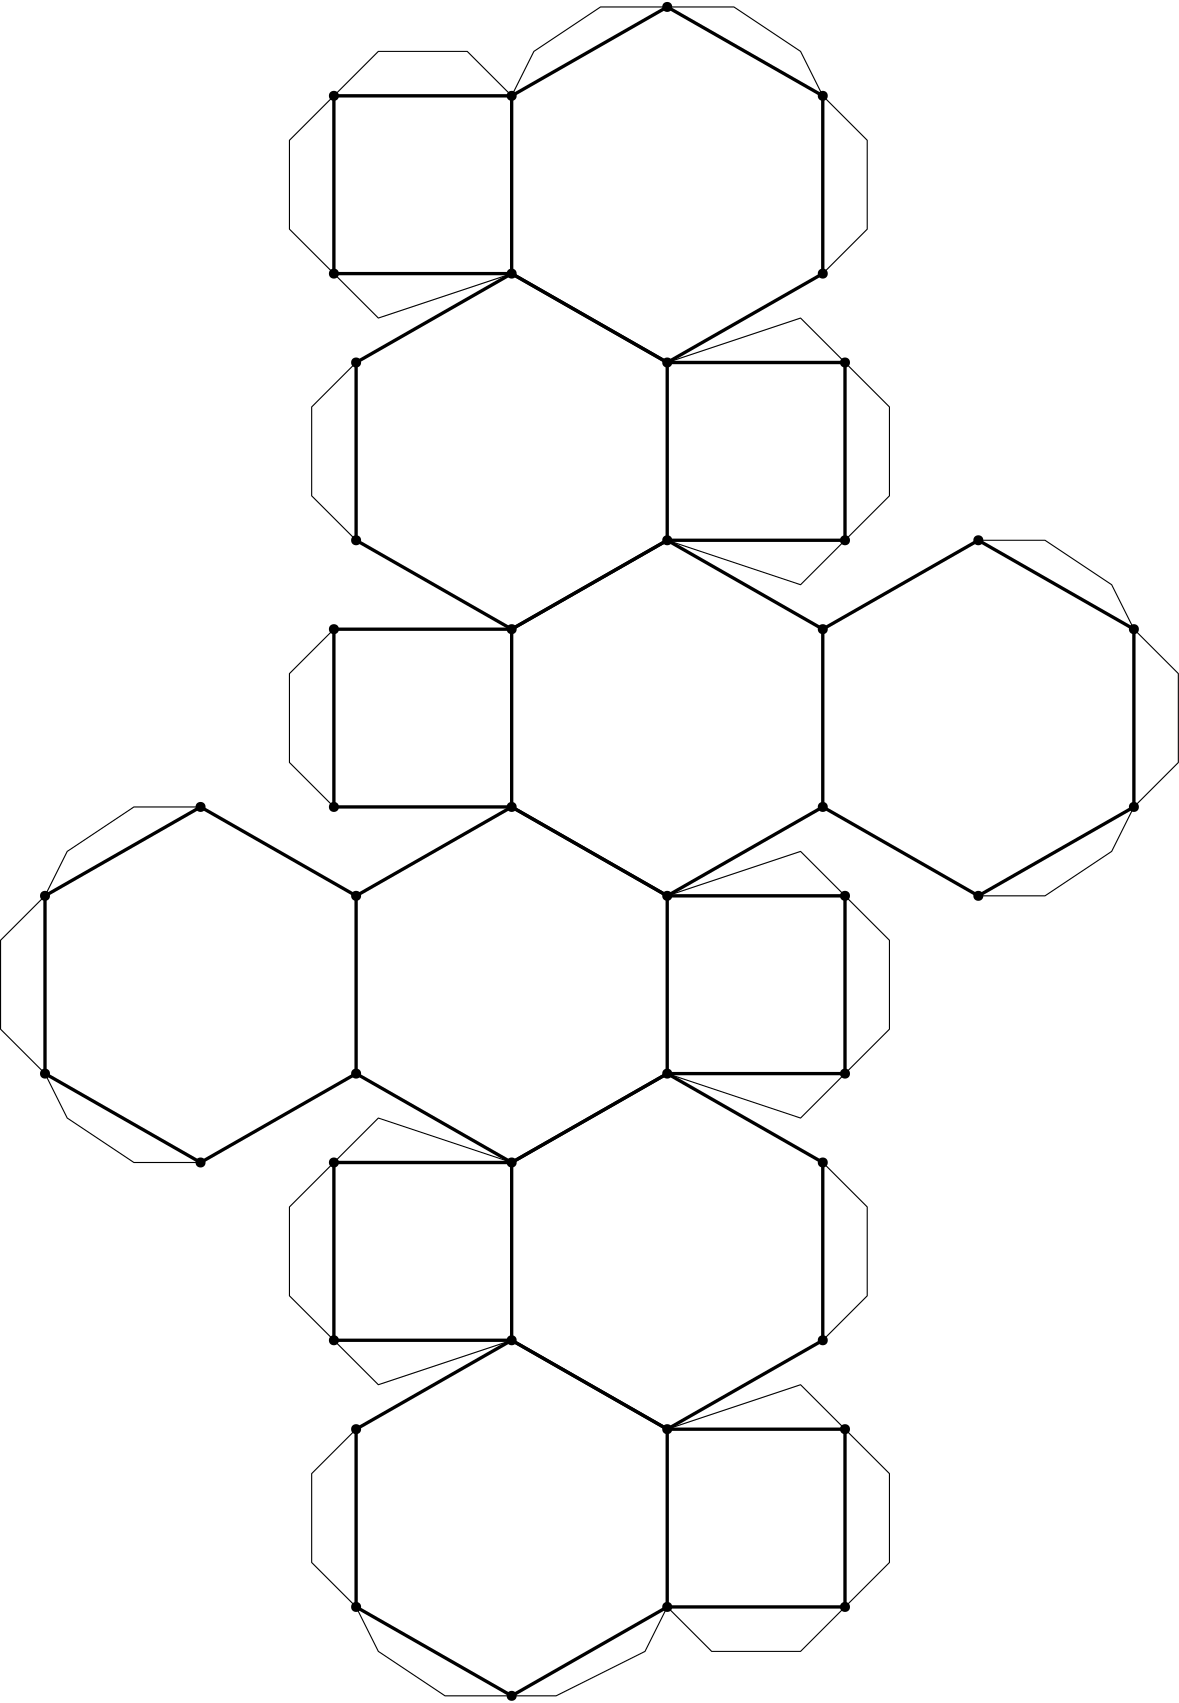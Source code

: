 <?xml version="1.0"?>
<!DOCTYPE ipe SYSTEM "ipe.dtd">
<ipe version="70005" creator="Ipe 7.1.3">
<info created="D:20131125225744" modified="D:20131125233611"/>
<ipestyle name="basic">
<symbol name="arrow/arc(spx)">
<path stroke="sym-stroke" fill="sym-stroke" pen="sym-pen">
0 0 m
-1 0.333 l
-1 -0.333 l
h
</path>
</symbol>
<symbol name="arrow/farc(spx)">
<path stroke="sym-stroke" fill="white" pen="sym-pen">
0 0 m
-1 0.333 l
-1 -0.333 l
h
</path>
</symbol>
<symbol name="mark/circle(sx)" transformations="translations">
<path fill="sym-stroke">
0.6 0 0 0.6 0 0 e
0.4 0 0 0.4 0 0 e
</path>
</symbol>
<symbol name="mark/disk(sx)" transformations="translations">
<path fill="sym-stroke">
0.6 0 0 0.6 0 0 e
</path>
</symbol>
<symbol name="mark/fdisk(sfx)" transformations="translations">
<group>
<path fill="sym-fill">
0.5 0 0 0.5 0 0 e
</path>
<path fill="sym-stroke" fillrule="eofill">
0.6 0 0 0.6 0 0 e
0.4 0 0 0.4 0 0 e
</path>
</group>
</symbol>
<symbol name="mark/box(sx)" transformations="translations">
<path fill="sym-stroke" fillrule="eofill">
-0.6 -0.6 m
0.6 -0.6 l
0.6 0.6 l
-0.6 0.6 l
h
-0.4 -0.4 m
0.4 -0.4 l
0.4 0.4 l
-0.4 0.4 l
h
</path>
</symbol>
<symbol name="mark/square(sx)" transformations="translations">
<path fill="sym-stroke">
-0.6 -0.6 m
0.6 -0.6 l
0.6 0.6 l
-0.6 0.6 l
h
</path>
</symbol>
<symbol name="mark/fsquare(sfx)" transformations="translations">
<group>
<path fill="sym-fill">
-0.5 -0.5 m
0.5 -0.5 l
0.5 0.5 l
-0.5 0.5 l
h
</path>
<path fill="sym-stroke" fillrule="eofill">
-0.6 -0.6 m
0.6 -0.6 l
0.6 0.6 l
-0.6 0.6 l
h
-0.4 -0.4 m
0.4 -0.4 l
0.4 0.4 l
-0.4 0.4 l
h
</path>
</group>
</symbol>
<symbol name="mark/cross(sx)" transformations="translations">
<group>
<path fill="sym-stroke">
-0.43 -0.57 m
0.57 0.43 l
0.43 0.57 l
-0.57 -0.43 l
h
</path>
<path fill="sym-stroke">
-0.43 0.57 m
0.57 -0.43 l
0.43 -0.57 l
-0.57 0.43 l
h
</path>
</group>
</symbol>
<symbol name="arrow/fnormal(spx)">
<path stroke="sym-stroke" fill="white" pen="sym-pen">
0 0 m
-1 0.333 l
-1 -0.333 l
h
</path>
</symbol>
<symbol name="arrow/pointed(spx)">
<path stroke="sym-stroke" fill="sym-stroke" pen="sym-pen">
0 0 m
-1 0.333 l
-0.8 0 l
-1 -0.333 l
h
</path>
</symbol>
<symbol name="arrow/fpointed(spx)">
<path stroke="sym-stroke" fill="white" pen="sym-pen">
0 0 m
-1 0.333 l
-0.8 0 l
-1 -0.333 l
h
</path>
</symbol>
<symbol name="arrow/linear(spx)">
<path stroke="sym-stroke" pen="sym-pen">
-1 0.333 m
0 0 l
-1 -0.333 l
</path>
</symbol>
<symbol name="arrow/fdouble(spx)">
<path stroke="sym-stroke" fill="white" pen="sym-pen">
0 0 m
-1 0.333 l
-1 -0.333 l
h
-1 0 m
-2 0.333 l
-2 -0.333 l
h
</path>
</symbol>
<symbol name="arrow/double(spx)">
<path stroke="sym-stroke" fill="sym-stroke" pen="sym-pen">
0 0 m
-1 0.333 l
-1 -0.333 l
h
-1 0 m
-2 0.333 l
-2 -0.333 l
h
</path>
</symbol>
<pen name="heavier" value="0.8"/>
<pen name="fat" value="1.2"/>
<pen name="ultrafat" value="2"/>
<symbolsize name="large" value="5"/>
<symbolsize name="small" value="2"/>
<symbolsize name="tiny" value="1.1"/>
<arrowsize name="large" value="10"/>
<arrowsize name="small" value="5"/>
<arrowsize name="tiny" value="3"/>
<color name="red" value="1 0 0"/>
<color name="green" value="0 1 0"/>
<color name="blue" value="0 0 1"/>
<color name="yellow" value="1 1 0"/>
<color name="orange" value="1 0.647 0"/>
<color name="gold" value="1 0.843 0"/>
<color name="purple" value="0.627 0.125 0.941"/>
<color name="gray" value="0.745"/>
<color name="brown" value="0.647 0.165 0.165"/>
<color name="navy" value="0 0 0.502"/>
<color name="pink" value="1 0.753 0.796"/>
<color name="seagreen" value="0.18 0.545 0.341"/>
<color name="turquoise" value="0.251 0.878 0.816"/>
<color name="violet" value="0.933 0.51 0.933"/>
<color name="darkblue" value="0 0 0.545"/>
<color name="darkcyan" value="0 0.545 0.545"/>
<color name="darkgray" value="0.663"/>
<color name="darkgreen" value="0 0.392 0"/>
<color name="darkmagenta" value="0.545 0 0.545"/>
<color name="darkorange" value="1 0.549 0"/>
<color name="darkred" value="0.545 0 0"/>
<color name="lightblue" value="0.678 0.847 0.902"/>
<color name="lightcyan" value="0.878 1 1"/>
<color name="lightgray" value="0.827"/>
<color name="lightgreen" value="0.565 0.933 0.565"/>
<color name="lightyellow" value="1 1 0.878"/>
<dashstyle name="dashed" value="[4] 0"/>
<dashstyle name="dotted" value="[1 3] 0"/>
<dashstyle name="dash dotted" value="[4 2 1 2] 0"/>
<dashstyle name="dash dot dotted" value="[4 2 1 2 1 2] 0"/>
<textsize name="large" value="\large"/>
<textsize name="Large" value="\Large"/>
<textsize name="LARGE" value="\LARGE"/>
<textsize name="huge" value="\huge"/>
<textsize name="Huge" value="\Huge"/>
<textsize name="small" value="\small"/>
<textsize name="footnote" value="\footnotesize"/>
<textsize name="tiny" value="\tiny"/>
<textstyle name="center" begin="\begin{center}" end="\end{center}"/>
<textstyle name="itemize" begin="\begin{itemize}" end="\end{itemize}"/>
<textstyle name="item" begin="\begin{itemize}\item{}" end="\end{itemize}"/>
<gridsize name="4 pts" value="4"/>
<gridsize name="8 pts (~3 mm)" value="8"/>
<gridsize name="16 pts (~6 mm)" value="16"/>
<gridsize name="32 pts (~12 mm)" value="32"/>
<gridsize name="10 pts (~3.5 mm)" value="10"/>
<gridsize name="20 pts (~7 mm)" value="20"/>
<gridsize name="14 pts (~5 mm)" value="14"/>
<gridsize name="28 pts (~10 mm)" value="28"/>
<gridsize name="56 pts (~20 mm)" value="56"/>
<anglesize name="90 deg" value="90"/>
<anglesize name="60 deg" value="60"/>
<anglesize name="45 deg" value="45"/>
<anglesize name="30 deg" value="30"/>
<anglesize name="22.5 deg" value="22.5"/>
<tiling name="falling" angle="-60" step="4" width="1"/>
<tiling name="rising" angle="30" step="4" width="1"/>
</ipestyle>
<page>
<layer name="alpha"/>
<view layers="alpha" active="alpha"/>
<use layer="alpha" name="mark/disk(sx)" pos="248 800" size="normal" stroke="black"/>
<use name="mark/disk(sx)" pos="304 768" size="normal" stroke="black"/>
<use name="mark/disk(sx)" pos="304 704" size="normal" stroke="black"/>
<use name="mark/disk(sx)" pos="248 672" size="normal" stroke="black"/>
<use name="mark/disk(sx)" pos="192 704" size="normal" stroke="black"/>
<use name="mark/disk(sx)" pos="192 768" size="normal" stroke="black"/>
<use name="mark/disk(sx)" pos="128 768" size="normal" stroke="black"/>
<use name="mark/disk(sx)" pos="128 704" size="normal" stroke="black"/>
<use name="mark/disk(sx)" pos="136 672" size="normal" stroke="black"/>
<use name="mark/disk(sx)" pos="136 608" size="normal" stroke="black"/>
<use name="mark/disk(sx)" pos="312 672" size="normal" stroke="black"/>
<use name="mark/disk(sx)" pos="312 608" size="normal" stroke="black"/>
<use name="mark/disk(sx)" pos="248 608" size="normal" stroke="black"/>
<use name="mark/disk(sx)" pos="192 576" size="normal" stroke="black"/>
<use name="mark/disk(sx)" pos="128 576" size="normal" stroke="black"/>
<use name="mark/disk(sx)" pos="128 512" size="normal" stroke="black"/>
<use name="mark/disk(sx)" pos="192 512" size="normal" stroke="black"/>
<use name="mark/disk(sx)" pos="304 576" size="normal" stroke="black"/>
<use name="mark/disk(sx)" pos="304 512" size="normal" stroke="black"/>
<use name="mark/disk(sx)" pos="248 480" size="normal" stroke="black"/>
<use name="mark/disk(sx)" pos="360 608" size="normal" stroke="black"/>
<use name="mark/disk(sx)" pos="416 576" size="normal" stroke="black"/>
<use name="mark/disk(sx)" pos="416 512" size="normal" stroke="black"/>
<use name="mark/disk(sx)" pos="360 480" size="normal" stroke="black"/>
<use name="mark/disk(sx)" pos="312 480" size="normal" stroke="black"/>
<use name="mark/disk(sx)" pos="136 480" size="normal" stroke="black"/>
<use name="mark/disk(sx)" pos="80 512" size="normal" stroke="black"/>
<use name="mark/disk(sx)" pos="24 480" size="normal" stroke="black"/>
<use name="mark/disk(sx)" pos="24 416" size="normal" stroke="black"/>
<use name="mark/disk(sx)" pos="80 384" size="normal" stroke="black"/>
<use name="mark/disk(sx)" pos="136 416" size="normal" stroke="black"/>
<use name="mark/disk(sx)" pos="192 384" size="normal" stroke="black"/>
<use name="mark/disk(sx)" pos="248 416" size="normal" stroke="black"/>
<use name="mark/disk(sx)" pos="304 384" size="normal" stroke="black"/>
<use name="mark/disk(sx)" pos="304 320" size="normal" stroke="black"/>
<use name="mark/disk(sx)" pos="248 288" size="normal" stroke="black"/>
<use name="mark/disk(sx)" pos="192 320" size="normal" stroke="black"/>
<use name="mark/disk(sx)" pos="128 320" size="normal" stroke="black"/>
<use name="mark/disk(sx)" pos="128 384" size="normal" stroke="black"/>
<use name="mark/disk(sx)" pos="136 288" size="normal" stroke="black"/>
<use name="mark/disk(sx)" pos="136 224" size="normal" stroke="black"/>
<use name="mark/disk(sx)" pos="192 192" size="normal" stroke="black"/>
<use name="mark/disk(sx)" pos="248 224" size="normal" stroke="black"/>
<use name="mark/disk(sx)" pos="312 224" size="normal" stroke="black"/>
<use name="mark/disk(sx)" pos="312 288" size="normal" stroke="black"/>
<use name="mark/disk(sx)" pos="312 416" size="normal" stroke="black"/>
<path stroke="black" pen="fat">
128 704 m
192 704 l
248 672 l
304 704 l
304 768 l
248 800 l
192 768 l
128 768 l
h
</path>
<path stroke="black" pen="fat">
192 704 m
136 672 l
136 608 l
192 576 l
248 608 l
312 608 l
312 672 l
248 672 l
h
</path>
<path stroke="black" pen="fat">
192 576 m
128 576 l
128 512 l
192 512 l
248 480 l
304 512 l
360 480 l
416 512 l
416 576 l
360 608 l
304 576 l
248 608 l
h
</path>
<path stroke="black" pen="fat">
192 768 m
192 704 l
</path>
<path stroke="black" pen="fat">
248 672 m
248 608 l
</path>
<path stroke="black" pen="fat">
192 576 m
192 512 l
</path>
<path stroke="black" pen="fat">
304 576 m
304 512 l
</path>
<path stroke="black" pen="fat">
248 480 m
312 480 l
312 416 l
248 416 l
192 384 l
136 416 l
80 384 l
24 416 l
24 480 l
80 512 l
136 480 l
192 512 l
h
</path>
<path stroke="black" pen="fat">
128 384 m
192 384 l
248 416 l
304 384 l
304 320 l
248 288 l
192 320 l
128 320 l
h
</path>
<path stroke="black" pen="fat">
192 320 m
136 288 l
136 224 l
192 192 l
248 224 l
312 224 l
312 288 l
248 288 l
h
</path>
<path stroke="black" pen="fat">
248 224 m
248 288 l
</path>
<path stroke="black" pen="fat">
192 320 m
192 384 l
</path>
<path stroke="black" pen="fat">
248 416 m
248 480 l
</path>
<path stroke="black" pen="fat">
136 416 m
136 480 l
</path>
<path stroke="black">
128 768 m
144 784 l
176 784 l
192 768 l
</path>
<path stroke="black">
128 768 m
112 752 l
112 720 l
128 704 l
144 688 l
192 704 l
</path>
<path stroke="black">
304 768 m
320 752 l
320 720 l
304 704 l
</path>
<path stroke="black">
312 672 m
296 688 l
248 672 l
</path>
<path stroke="black">
312 672 m
328 656 l
328 624 l
312 608 l
</path>
<path stroke="black">
312 608 m
296 592 l
248 608 l
</path>
<path stroke="black">
136 672 m
120 656 l
120 624 l
136 608 l
</path>
<path stroke="black">
128 576 m
112 560 l
112 528 l
128 512 l
</path>
<path stroke="black">
312 480 m
328 464 l
328 432 l
312 416 l
</path>
<path stroke="black">
312 480 m
296 496 l
248 480 l
</path>
<path stroke="black">
312 416 m
296 400 l
248 416 l
</path>
<path stroke="black">
192 384 m
144 400 l
128 384 l
</path>
<path stroke="black">
128 384 m
112 368 l
112 336 l
144 304 l
192 320 l
</path>
<path stroke="black">
304 384 m
320 368 l
320 336 l
304 320 l
</path>
<path stroke="black">
248 288 m
296 304 l
328 272 l
328 240 l
296 208 l
264 208 l
248 224 l
</path>
<path stroke="black">
24 480 m
8 464 l
8 432 l
24 416 l
</path>
<path stroke="black">
416 576 m
432 560 l
432 528 l
416 512 l
</path>
<path stroke="black">
360 608 m
384 608 l
408 592 l
416 576 l
</path>
<path stroke="black">
360 480 m
384 480 l
408 496 l
416 512 l
</path>
<path stroke="black">
248 800 m
272 800 l
296 784 l
304 768 l
</path>
<path stroke="black">
248 800 m
224 800 l
200 784 l
192 768 l
</path>
<path stroke="black">
24 480 m
32 496 l
56 512 l
80 512 l
</path>
<path stroke="black">
24 416 m
32 400 l
56 384 l
80 384 l
</path>
<path stroke="black">
136 288 m
120 272 l
120 240 l
136 224 l
</path>
<path stroke="black">
136 224 m
144 208 l
168 192 l
192 192 l
</path>
<path stroke="black">
192 192 m
208 192 l
240 208 l
248 224 l
</path>
</page>
</ipe>
